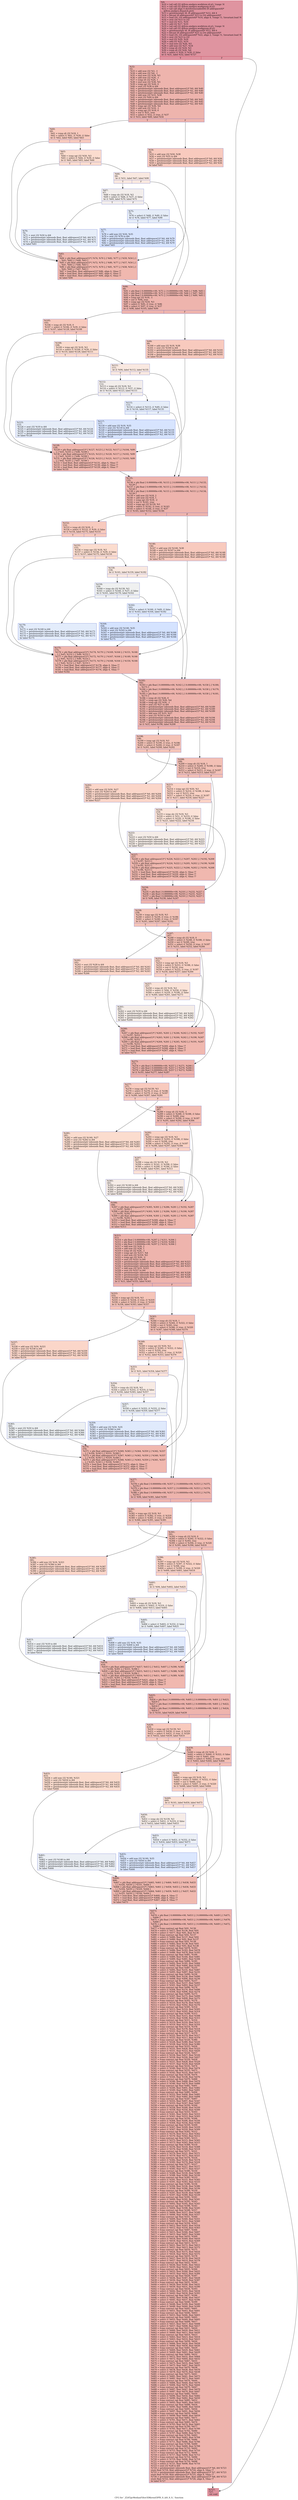 digraph "CFG for '_Z24TgvMedianFilter3DKernel3PfS_S_iiiS_S_S_' function" {
	label="CFG for '_Z24TgvMedianFilter3DKernel3PfS_S_iiiS_S_S_' function";

	Node0x62f1a20 [shape=record,color="#b70d28ff", style=filled, fillcolor="#b70d2870",label="{%9:\l  %10 = tail call i32 @llvm.amdgcn.workitem.id.x(), !range !4\l  %11 = tail call i32 @llvm.amdgcn.workgroup.id.x()\l  %12 = tail call align 4 dereferenceable(64) i8 addrspace(4)*\l... @llvm.amdgcn.dispatch.ptr()\l  %13 = getelementptr i8, i8 addrspace(4)* %12, i64 4\l  %14 = bitcast i8 addrspace(4)* %13 to i16 addrspace(4)*\l  %15 = load i16, i16 addrspace(4)* %14, align 4, !range !5, !invariant.load !6\l  %16 = zext i16 %15 to i32\l  %17 = mul i32 %11, %16\l  %18 = add i32 %17, %10\l  %19 = tail call i32 @llvm.amdgcn.workitem.id.y(), !range !4\l  %20 = tail call i32 @llvm.amdgcn.workgroup.id.y()\l  %21 = getelementptr i8, i8 addrspace(4)* %12, i64 6\l  %22 = bitcast i8 addrspace(4)* %21 to i16 addrspace(4)*\l  %23 = load i16, i16 addrspace(4)* %22, align 2, !range !5, !invariant.load !6\l  %24 = zext i16 %23 to i32\l  %25 = mul i32 %20, %24\l  %26 = add i32 %25, %19\l  %27 = mul nsw i32 %26, %5\l  %28 = add nsw i32 %27, %18\l  %29 = icmp slt i32 %18, %3\l  %30 = icmp slt i32 %26, %4\l  %31 = select i1 %29, i1 %30, i1 false\l  br i1 %31, label %32, label %727\l|{<s0>T|<s1>F}}"];
	Node0x62f1a20:s0 -> Node0x62f60f0;
	Node0x62f1a20:s1 -> Node0x62f6180;
	Node0x62f60f0 [shape=record,color="#3d50c3ff", style=filled, fillcolor="#d8564670",label="{%32:\l32:                                               \l  %33 = add nsw i32 %3, -1\l  %34 = add nsw i32 %4, -1\l  %35 = mul nsw i32 %34, %5\l  %36 = add nsw i32 %26, -1\l  %37 = icmp slt i32 %26, 1\l  %38 = mul nsw i32 %36, %5\l  %39 = icmp sgt i32 %26, 0\l  %40 = sext i32 %38 to i64\l  %41 = getelementptr inbounds float, float addrspace(1)* %0, i64 %40\l  %42 = getelementptr inbounds float, float addrspace(1)* %1, i64 %40\l  %43 = getelementptr inbounds float, float addrspace(1)* %2, i64 %40\l  %44 = add nsw i32 %33, %38\l  %45 = sext i32 %44 to i64\l  %46 = getelementptr inbounds float, float addrspace(1)* %0, i64 %45\l  %47 = getelementptr inbounds float, float addrspace(1)* %1, i64 %45\l  %48 = getelementptr inbounds float, float addrspace(1)* %2, i64 %45\l  %49 = icmp sgt i32 %36, %4\l  %50 = add nsw i32 %18, -1\l  %51 = icmp sgt i32 %18, 0\l  %52 = xor i1 %51, true\l  %53 = select i1 %52, i1 true, i1 %37\l  br i1 %53, label %60, label %54\l|{<s0>T|<s1>F}}"];
	Node0x62f60f0:s0 -> Node0x62f70b0;
	Node0x62f60f0:s1 -> Node0x62f7100;
	Node0x62f7100 [shape=record,color="#3d50c3ff", style=filled, fillcolor="#ef886b70",label="{%54:\l54:                                               \l  %55 = add nsw i32 %50, %38\l  %56 = sext i32 %55 to i64\l  %57 = getelementptr inbounds float, float addrspace(1)* %0, i64 %56\l  %58 = getelementptr inbounds float, float addrspace(1)* %1, i64 %56\l  %59 = getelementptr inbounds float, float addrspace(1)* %2, i64 %56\l  br label %83\l}"];
	Node0x62f7100 -> Node0x62f7520;
	Node0x62f70b0 [shape=record,color="#3d50c3ff", style=filled, fillcolor="#ef886b70",label="{%60:\l60:                                               \l  %61 = icmp slt i32 %18, 1\l  %62 = select i1 %61, i1 %39, i1 false\l  br i1 %62, label %83, label %63\l|{<s0>T|<s1>F}}"];
	Node0x62f70b0:s0 -> Node0x62f7520;
	Node0x62f70b0:s1 -> Node0x62f7720;
	Node0x62f7720 [shape=record,color="#3d50c3ff", style=filled, fillcolor="#f7af9170",label="{%63:\l63:                                               \l  %64 = icmp sgt i32 %50, %3\l  %65 = select i1 %64, i1 %39, i1 false\l  br i1 %65, label %83, label %66\l|{<s0>T|<s1>F}}"];
	Node0x62f7720:s0 -> Node0x62f7520;
	Node0x62f7720:s1 -> Node0x62f6370;
	Node0x62f6370 [shape=record,color="#3d50c3ff", style=filled, fillcolor="#f1ccb870",label="{%66:\l66:                                               \l  br i1 %51, label %67, label %90\l|{<s0>T|<s1>F}}"];
	Node0x62f6370:s0 -> Node0x62f6470;
	Node0x62f6370:s1 -> Node0x62f7cc0;
	Node0x62f6470 [shape=record,color="#3d50c3ff", style=filled, fillcolor="#e3d9d370",label="{%67:\l67:                                               \l  %68 = icmp sle i32 %18, %3\l  %69 = select i1 %68, i1 %37, i1 false\l  br i1 %69, label %70, label %75\l|{<s0>T|<s1>F}}"];
	Node0x62f6470:s0 -> Node0x62f7f40;
	Node0x62f6470:s1 -> Node0x62f7f90;
	Node0x62f7f40 [shape=record,color="#3d50c3ff", style=filled, fillcolor="#c7d7f070",label="{%70:\l70:                                               \l  %71 = zext i32 %50 to i64\l  %72 = getelementptr inbounds float, float addrspace(1)* %0, i64 %71\l  %73 = getelementptr inbounds float, float addrspace(1)* %1, i64 %71\l  %74 = getelementptr inbounds float, float addrspace(1)* %2, i64 %71\l  br label %83\l}"];
	Node0x62f7f40 -> Node0x62f7520;
	Node0x62f7f90 [shape=record,color="#3d50c3ff", style=filled, fillcolor="#c7d7f070",label="{%75:\l75:                                               \l  %76 = select i1 %68, i1 %49, i1 false\l  br i1 %76, label %77, label %90\l|{<s0>T|<s1>F}}"];
	Node0x62f7f90:s0 -> Node0x62f8440;
	Node0x62f7f90:s1 -> Node0x62f7cc0;
	Node0x62f8440 [shape=record,color="#3d50c3ff", style=filled, fillcolor="#a5c3fe70",label="{%77:\l77:                                               \l  %78 = add nsw i32 %50, %35\l  %79 = sext i32 %78 to i64\l  %80 = getelementptr inbounds float, float addrspace(1)* %0, i64 %79\l  %81 = getelementptr inbounds float, float addrspace(1)* %1, i64 %79\l  %82 = getelementptr inbounds float, float addrspace(1)* %2, i64 %79\l  br label %83\l}"];
	Node0x62f8440 -> Node0x62f7520;
	Node0x62f7520 [shape=record,color="#3d50c3ff", style=filled, fillcolor="#dc5d4a70",label="{%83:\l83:                                               \l  %84 = phi float addrspace(1)* [ %74, %70 ], [ %82, %77 ], [ %59, %54 ], [\l... %43, %60 ], [ %48, %63 ]\l  %85 = phi float addrspace(1)* [ %72, %70 ], [ %80, %77 ], [ %57, %54 ], [\l... %41, %60 ], [ %46, %63 ]\l  %86 = phi float addrspace(1)* [ %73, %70 ], [ %81, %77 ], [ %58, %54 ], [\l... %42, %60 ], [ %47, %63 ]\l  %87 = load float, float addrspace(1)* %86, align 4, !tbaa !7\l  %88 = load float, float addrspace(1)* %85, align 4, !tbaa !7\l  %89 = load float, float addrspace(1)* %84, align 4, !tbaa !7\l  br label %90\l}"];
	Node0x62f7520 -> Node0x62f7cc0;
	Node0x62f7cc0 [shape=record,color="#3d50c3ff", style=filled, fillcolor="#d8564670",label="{%90:\l90:                                               \l  %91 = phi float [ 0.000000e+00, %75 ], [ 0.000000e+00, %66 ], [ %88, %83 ]\l  %92 = phi float [ 0.000000e+00, %75 ], [ 0.000000e+00, %66 ], [ %87, %83 ]\l  %93 = phi float [ 0.000000e+00, %75 ], [ 0.000000e+00, %66 ], [ %89, %83 ]\l  %94 = icmp sgt i32 %18, -1\l  %95 = xor i1 %94, true\l  %96 = icmp sge i32 %18, %3\l  %97 = select i1 %95, i1 true, i1 %96\l  %98 = select i1 %97, i1 true, i1 %37\l  br i1 %98, label %105, label %99\l|{<s0>T|<s1>F}}"];
	Node0x62f7cc0:s0 -> Node0x62fa400;
	Node0x62f7cc0:s1 -> Node0x62fa490;
	Node0x62fa490 [shape=record,color="#3d50c3ff", style=filled, fillcolor="#ef886b70",label="{%99:\l99:                                               \l  %100 = add nsw i32 %18, %38\l  %101 = sext i32 %100 to i64\l  %102 = getelementptr inbounds float, float addrspace(1)* %0, i64 %101\l  %103 = getelementptr inbounds float, float addrspace(1)* %1, i64 %101\l  %104 = getelementptr inbounds float, float addrspace(1)* %2, i64 %101\l  br label %128\l}"];
	Node0x62fa490 -> Node0x62fa8b0;
	Node0x62fa400 [shape=record,color="#3d50c3ff", style=filled, fillcolor="#ef886b70",label="{%105:\l105:                                              \l  %106 = icmp slt i32 %18, 0\l  %107 = select i1 %106, i1 %39, i1 false\l  br i1 %107, label %128, label %108\l|{<s0>T|<s1>F}}"];
	Node0x62fa400:s0 -> Node0x62fa8b0;
	Node0x62fa400:s1 -> Node0x62faab0;
	Node0x62faab0 [shape=record,color="#3d50c3ff", style=filled, fillcolor="#f7af9170",label="{%108:\l108:                                              \l  %109 = icmp sgt i32 %18, %3\l  %110 = select i1 %109, i1 %39, i1 false\l  br i1 %110, label %128, label %111\l|{<s0>T|<s1>F}}"];
	Node0x62faab0:s0 -> Node0x62fa8b0;
	Node0x62faab0:s1 -> Node0x62facf0;
	Node0x62facf0 [shape=record,color="#3d50c3ff", style=filled, fillcolor="#f1ccb870",label="{%111:\l111:                                              \l  br i1 %94, label %112, label %135\l|{<s0>T|<s1>F}}"];
	Node0x62facf0:s0 -> Node0x62fadf0;
	Node0x62facf0:s1 -> Node0x62fae40;
	Node0x62fadf0 [shape=record,color="#3d50c3ff", style=filled, fillcolor="#e3d9d370",label="{%112:\l112:                                              \l  %113 = icmp slt i32 %18, %3\l  %114 = select i1 %113, i1 %37, i1 false\l  br i1 %114, label %123, label %115\l|{<s0>T|<s1>F}}"];
	Node0x62fadf0:s0 -> Node0x62fb0c0;
	Node0x62fadf0:s1 -> Node0x62fb110;
	Node0x62fb110 [shape=record,color="#3d50c3ff", style=filled, fillcolor="#c7d7f070",label="{%115:\l115:                                              \l  %116 = select i1 %113, i1 %49, i1 false\l  br i1 %116, label %117, label %135\l|{<s0>T|<s1>F}}"];
	Node0x62fb110:s0 -> Node0x62fb300;
	Node0x62fb110:s1 -> Node0x62fae40;
	Node0x62fb300 [shape=record,color="#3d50c3ff", style=filled, fillcolor="#a5c3fe70",label="{%117:\l117:                                              \l  %118 = add nsw i32 %18, %35\l  %119 = sext i32 %118 to i64\l  %120 = getelementptr inbounds float, float addrspace(1)* %0, i64 %119\l  %121 = getelementptr inbounds float, float addrspace(1)* %1, i64 %119\l  %122 = getelementptr inbounds float, float addrspace(1)* %2, i64 %119\l  br label %128\l}"];
	Node0x62fb300 -> Node0x62fa8b0;
	Node0x62fb0c0 [shape=record,color="#3d50c3ff", style=filled, fillcolor="#c7d7f070",label="{%123:\l123:                                              \l  %124 = zext i32 %18 to i64\l  %125 = getelementptr inbounds float, float addrspace(1)* %0, i64 %124\l  %126 = getelementptr inbounds float, float addrspace(1)* %1, i64 %124\l  %127 = getelementptr inbounds float, float addrspace(1)* %2, i64 %124\l  br label %128\l}"];
	Node0x62fb0c0 -> Node0x62fa8b0;
	Node0x62fa8b0 [shape=record,color="#3d50c3ff", style=filled, fillcolor="#dc5d4a70",label="{%128:\l128:                                              \l  %129 = phi float addrspace(1)* [ %127, %123 ], [ %122, %117 ], [ %104, %99\l... ], [ %43, %105 ], [ %48, %108 ]\l  %130 = phi float addrspace(1)* [ %125, %123 ], [ %120, %117 ], [ %102, %99\l... ], [ %41, %105 ], [ %46, %108 ]\l  %131 = phi float addrspace(1)* [ %126, %123 ], [ %121, %117 ], [ %103, %99\l... ], [ %42, %105 ], [ %47, %108 ]\l  %132 = load float, float addrspace(1)* %131, align 4, !tbaa !7\l  %133 = load float, float addrspace(1)* %130, align 4, !tbaa !7\l  %134 = load float, float addrspace(1)* %129, align 4, !tbaa !7\l  br label %135\l}"];
	Node0x62fa8b0 -> Node0x62fae40;
	Node0x62fae40 [shape=record,color="#3d50c3ff", style=filled, fillcolor="#d8564670",label="{%135:\l135:                                              \l  %136 = phi float [ 0.000000e+00, %115 ], [ 0.000000e+00, %111 ], [ %133,\l... %128 ]\l  %137 = phi float [ 0.000000e+00, %115 ], [ 0.000000e+00, %111 ], [ %132,\l... %128 ]\l  %138 = phi float [ 0.000000e+00, %115 ], [ 0.000000e+00, %111 ], [ %134,\l... %128 ]\l  %139 = add nsw i32 %18, 2\l  %140 = add nsw i32 %18, 1\l  %141 = icmp sgt i32 %18, -2\l  %142 = xor i1 %141, true\l  %143 = icmp sgt i32 %139, %3\l  %144 = select i1 %142, i1 true, i1 %143\l  %145 = select i1 %144, i1 true, i1 %37\l  br i1 %145, label %152, label %146\l|{<s0>T|<s1>F}}"];
	Node0x62fae40:s0 -> Node0x62fca10;
	Node0x62fae40:s1 -> Node0x62fca60;
	Node0x62fca60 [shape=record,color="#3d50c3ff", style=filled, fillcolor="#ef886b70",label="{%146:\l146:                                              \l  %147 = add nsw i32 %140, %38\l  %148 = sext i32 %147 to i64\l  %149 = getelementptr inbounds float, float addrspace(1)* %0, i64 %148\l  %150 = getelementptr inbounds float, float addrspace(1)* %1, i64 %148\l  %151 = getelementptr inbounds float, float addrspace(1)* %2, i64 %148\l  br label %175\l}"];
	Node0x62fca60 -> Node0x62fce40;
	Node0x62fca10 [shape=record,color="#3d50c3ff", style=filled, fillcolor="#ef886b70",label="{%152:\l152:                                              \l  %153 = icmp slt i32 %18, -1\l  %154 = select i1 %153, i1 %39, i1 false\l  br i1 %154, label %175, label %155\l|{<s0>T|<s1>F}}"];
	Node0x62fca10:s0 -> Node0x62fce40;
	Node0x62fca10:s1 -> Node0x62fd040;
	Node0x62fd040 [shape=record,color="#3d50c3ff", style=filled, fillcolor="#f7af9170",label="{%155:\l155:                                              \l  %156 = icmp sge i32 %18, %3\l  %157 = select i1 %156, i1 %39, i1 false\l  br i1 %157, label %175, label %158\l|{<s0>T|<s1>F}}"];
	Node0x62fd040:s0 -> Node0x62fce40;
	Node0x62fd040:s1 -> Node0x62fd280;
	Node0x62fd280 [shape=record,color="#3d50c3ff", style=filled, fillcolor="#f1ccb870",label="{%158:\l158:                                              \l  br i1 %141, label %159, label %182\l|{<s0>T|<s1>F}}"];
	Node0x62fd280:s0 -> Node0x62fd380;
	Node0x62fd280:s1 -> Node0x62fd3d0;
	Node0x62fd380 [shape=record,color="#3d50c3ff", style=filled, fillcolor="#dbdcde70",label="{%159:\l159:                                              \l  %160 = icmp sle i32 %139, %3\l  %161 = select i1 %160, i1 %37, i1 false\l  br i1 %161, label %170, label %162\l|{<s0>T|<s1>F}}"];
	Node0x62fd380:s0 -> Node0x62fd610;
	Node0x62fd380:s1 -> Node0x62fd660;
	Node0x62fd660 [shape=record,color="#3d50c3ff", style=filled, fillcolor="#bfd3f670",label="{%162:\l162:                                              \l  %163 = select i1 %160, i1 %49, i1 false\l  br i1 %163, label %164, label %182\l|{<s0>T|<s1>F}}"];
	Node0x62fd660:s0 -> Node0x62fd810;
	Node0x62fd660:s1 -> Node0x62fd3d0;
	Node0x62fd810 [shape=record,color="#3d50c3ff", style=filled, fillcolor="#a1c0ff70",label="{%164:\l164:                                              \l  %165 = add nsw i32 %140, %35\l  %166 = sext i32 %165 to i64\l  %167 = getelementptr inbounds float, float addrspace(1)* %0, i64 %166\l  %168 = getelementptr inbounds float, float addrspace(1)* %1, i64 %166\l  %169 = getelementptr inbounds float, float addrspace(1)* %2, i64 %166\l  br label %175\l}"];
	Node0x62fd810 -> Node0x62fce40;
	Node0x62fd610 [shape=record,color="#3d50c3ff", style=filled, fillcolor="#bfd3f670",label="{%170:\l170:                                              \l  %171 = zext i32 %140 to i64\l  %172 = getelementptr inbounds float, float addrspace(1)* %0, i64 %171\l  %173 = getelementptr inbounds float, float addrspace(1)* %1, i64 %171\l  %174 = getelementptr inbounds float, float addrspace(1)* %2, i64 %171\l  br label %175\l}"];
	Node0x62fd610 -> Node0x62fce40;
	Node0x62fce40 [shape=record,color="#3d50c3ff", style=filled, fillcolor="#dc5d4a70",label="{%175:\l175:                                              \l  %176 = phi float addrspace(1)* [ %174, %170 ], [ %169, %164 ], [ %151, %146\l... ], [ %43, %152 ], [ %48, %155 ]\l  %177 = phi float addrspace(1)* [ %172, %170 ], [ %167, %164 ], [ %149, %146\l... ], [ %41, %152 ], [ %46, %155 ]\l  %178 = phi float addrspace(1)* [ %173, %170 ], [ %168, %164 ], [ %150, %146\l... ], [ %42, %152 ], [ %47, %155 ]\l  %179 = load float, float addrspace(1)* %178, align 4, !tbaa !7\l  %180 = load float, float addrspace(1)* %177, align 4, !tbaa !7\l  %181 = load float, float addrspace(1)* %176, align 4, !tbaa !7\l  br label %182\l}"];
	Node0x62fce40 -> Node0x62fd3d0;
	Node0x62fd3d0 [shape=record,color="#3d50c3ff", style=filled, fillcolor="#d8564670",label="{%182:\l182:                                              \l  %183 = phi float [ 0.000000e+00, %162 ], [ 0.000000e+00, %158 ], [ %180,\l... %175 ]\l  %184 = phi float [ 0.000000e+00, %162 ], [ 0.000000e+00, %158 ], [ %179,\l... %175 ]\l  %185 = phi float [ 0.000000e+00, %162 ], [ 0.000000e+00, %158 ], [ %181,\l... %175 ]\l  %186 = icmp slt i32 %26, 0\l  %187 = icmp sge i32 %26, %4\l  %188 = icmp sgt i32 %26, -1\l  %189 = sext i32 %27 to i64\l  %190 = getelementptr inbounds float, float addrspace(1)* %0, i64 %189\l  %191 = getelementptr inbounds float, float addrspace(1)* %1, i64 %189\l  %192 = getelementptr inbounds float, float addrspace(1)* %2, i64 %189\l  %193 = add nsw i32 %33, %27\l  %194 = sext i32 %193 to i64\l  %195 = getelementptr inbounds float, float addrspace(1)* %0, i64 %194\l  %196 = getelementptr inbounds float, float addrspace(1)* %1, i64 %194\l  %197 = getelementptr inbounds float, float addrspace(1)* %2, i64 %194\l  br i1 %51, label %198, label %208\l|{<s0>T|<s1>F}}"];
	Node0x62fd3d0:s0 -> Node0x62fedc0;
	Node0x62fd3d0:s1 -> Node0x62fee10;
	Node0x62fedc0 [shape=record,color="#3d50c3ff", style=filled, fillcolor="#e97a5f70",label="{%198:\l198:                                              \l  %199 = icmp sgt i32 %18, %3\l  %200 = select i1 %199, i1 true, i1 %186\l  %201 = select i1 %200, i1 true, i1 %187\l  br i1 %201, label %208, label %202\l|{<s0>T|<s1>F}}"];
	Node0x62fedc0:s0 -> Node0x62fee10;
	Node0x62fedc0:s1 -> Node0x62ff100;
	Node0x62ff100 [shape=record,color="#3d50c3ff", style=filled, fillcolor="#f6a38570",label="{%202:\l202:                                              \l  %203 = add nsw i32 %50, %27\l  %204 = sext i32 %203 to i64\l  %205 = getelementptr inbounds float, float addrspace(1)* %0, i64 %204\l  %206 = getelementptr inbounds float, float addrspace(1)* %1, i64 %204\l  %207 = getelementptr inbounds float, float addrspace(1)* %2, i64 %204\l  br label %227\l}"];
	Node0x62ff100 -> Node0x62ff4e0;
	Node0x62fee10 [shape=record,color="#3d50c3ff", style=filled, fillcolor="#e5705870",label="{%208:\l208:                                              \l  %209 = icmp slt i32 %18, 1\l  %210 = select i1 %209, i1 %188, i1 false\l  %211 = xor i1 %210, true\l  %212 = select i1 %211, i1 true, i1 %187\l  br i1 %212, label %213, label %227\l|{<s0>T|<s1>F}}"];
	Node0x62fee10:s0 -> Node0x62ff820;
	Node0x62fee10:s1 -> Node0x62ff4e0;
	Node0x62ff820 [shape=record,color="#3d50c3ff", style=filled, fillcolor="#f59c7d70",label="{%213:\l213:                                              \l  %214 = icmp sgt i32 %50, %3\l  %215 = select i1 %214, i1 %188, i1 false\l  %216 = xor i1 %215, true\l  %217 = select i1 %216, i1 true, i1 %187\l  br i1 %217, label %218, label %227\l|{<s0>T|<s1>F}}"];
	Node0x62ff820:s0 -> Node0x62ffba0;
	Node0x62ff820:s1 -> Node0x62ff4e0;
	Node0x62ffba0 [shape=record,color="#3d50c3ff", style=filled, fillcolor="#f6bfa670",label="{%218:\l218:                                              \l  %219 = icmp sle i32 %18, %3\l  %220 = select i1 %51, i1 %219, i1 false\l  %221 = select i1 %220, i1 %186, i1 false\l  br i1 %221, label %222, label %234\l|{<s0>T|<s1>F}}"];
	Node0x62ffba0:s0 -> Node0x62ffe90;
	Node0x62ffba0:s1 -> Node0x62ffee0;
	Node0x62ffe90 [shape=record,color="#3d50c3ff", style=filled, fillcolor="#e8d6cc70",label="{%222:\l222:                                              \l  %223 = zext i32 %50 to i64\l  %224 = getelementptr inbounds float, float addrspace(1)* %0, i64 %223\l  %225 = getelementptr inbounds float, float addrspace(1)* %1, i64 %223\l  %226 = getelementptr inbounds float, float addrspace(1)* %2, i64 %223\l  br label %227\l}"];
	Node0x62ffe90 -> Node0x62ff4e0;
	Node0x62ff4e0 [shape=record,color="#3d50c3ff", style=filled, fillcolor="#dc5d4a70",label="{%227:\l227:                                              \l  %228 = phi float addrspace(1)* [ %226, %222 ], [ %207, %202 ], [ %192, %208\l... ], [ %197, %213 ]\l  %229 = phi float addrspace(1)* [ %224, %222 ], [ %205, %202 ], [ %190, %208\l... ], [ %195, %213 ]\l  %230 = phi float addrspace(1)* [ %225, %222 ], [ %206, %202 ], [ %191, %208\l... ], [ %196, %213 ]\l  %231 = load float, float addrspace(1)* %230, align 4, !tbaa !7\l  %232 = load float, float addrspace(1)* %229, align 4, !tbaa !7\l  %233 = load float, float addrspace(1)* %228, align 4, !tbaa !7\l  br label %234\l}"];
	Node0x62ff4e0 -> Node0x62ffee0;
	Node0x62ffee0 [shape=record,color="#3d50c3ff", style=filled, fillcolor="#d8564670",label="{%234:\l234:                                              \l  %235 = phi float [ 0.000000e+00, %218 ], [ %232, %227 ]\l  %236 = phi float [ 0.000000e+00, %218 ], [ %231, %227 ]\l  %237 = phi float [ 0.000000e+00, %218 ], [ %233, %227 ]\l  br i1 %94, label %238, label %247\l|{<s0>T|<s1>F}}"];
	Node0x62ffee0:s0 -> Node0x6300970;
	Node0x62ffee0:s1 -> Node0x63009c0;
	Node0x6300970 [shape=record,color="#3d50c3ff", style=filled, fillcolor="#e97a5f70",label="{%238:\l238:                                              \l  %239 = icmp sge i32 %18, %3\l  %240 = select i1 %239, i1 true, i1 %186\l  %241 = select i1 %240, i1 true, i1 %187\l  br i1 %241, label %247, label %242\l|{<s0>T|<s1>F}}"];
	Node0x6300970:s0 -> Node0x63009c0;
	Node0x6300970:s1 -> Node0x6300cb0;
	Node0x6300cb0 [shape=record,color="#3d50c3ff", style=filled, fillcolor="#f6a38570",label="{%242:\l242:                                              \l  %243 = sext i32 %28 to i64\l  %244 = getelementptr inbounds float, float addrspace(1)* %0, i64 %243\l  %245 = getelementptr inbounds float, float addrspace(1)* %1, i64 %243\l  %246 = getelementptr inbounds float, float addrspace(1)* %2, i64 %243\l  br label %266\l}"];
	Node0x6300cb0 -> Node0x6301000;
	Node0x63009c0 [shape=record,color="#3d50c3ff", style=filled, fillcolor="#e5705870",label="{%247:\l247:                                              \l  %248 = icmp slt i32 %18, 0\l  %249 = select i1 %248, i1 %188, i1 false\l  %250 = xor i1 %249, true\l  %251 = select i1 %250, i1 true, i1 %187\l  br i1 %251, label %252, label %266\l|{<s0>T|<s1>F}}"];
	Node0x63009c0:s0 -> Node0x6301340;
	Node0x63009c0:s1 -> Node0x6301000;
	Node0x6301340 [shape=record,color="#3d50c3ff", style=filled, fillcolor="#f59c7d70",label="{%252:\l252:                                              \l  %253 = icmp sgt i32 %18, %3\l  %254 = select i1 %253, i1 %188, i1 false\l  %255 = xor i1 %254, true\l  %256 = select i1 %255, i1 true, i1 %187\l  br i1 %256, label %257, label %266\l|{<s0>T|<s1>F}}"];
	Node0x6301340:s0 -> Node0x62fba10;
	Node0x6301340:s1 -> Node0x6301000;
	Node0x62fba10 [shape=record,color="#3d50c3ff", style=filled, fillcolor="#f6bfa670",label="{%257:\l257:                                              \l  %258 = icmp slt i32 %18, %3\l  %259 = select i1 %94, i1 %258, i1 false\l  %260 = select i1 %259, i1 %186, i1 false\l  br i1 %260, label %261, label %273\l|{<s0>T|<s1>F}}"];
	Node0x62fba10:s0 -> Node0x62fbd00;
	Node0x62fba10:s1 -> Node0x62fbd50;
	Node0x62fbd00 [shape=record,color="#3d50c3ff", style=filled, fillcolor="#e8d6cc70",label="{%261:\l261:                                              \l  %262 = zext i32 %18 to i64\l  %263 = getelementptr inbounds float, float addrspace(1)* %0, i64 %262\l  %264 = getelementptr inbounds float, float addrspace(1)* %1, i64 %262\l  %265 = getelementptr inbounds float, float addrspace(1)* %2, i64 %262\l  br label %266\l}"];
	Node0x62fbd00 -> Node0x6301000;
	Node0x6301000 [shape=record,color="#3d50c3ff", style=filled, fillcolor="#dc5d4a70",label="{%266:\l266:                                              \l  %267 = phi float addrspace(1)* [ %265, %261 ], [ %246, %242 ], [ %192, %247\l... ], [ %197, %252 ]\l  %268 = phi float addrspace(1)* [ %263, %261 ], [ %244, %242 ], [ %190, %247\l... ], [ %195, %252 ]\l  %269 = phi float addrspace(1)* [ %264, %261 ], [ %245, %242 ], [ %191, %247\l... ], [ %196, %252 ]\l  %270 = load float, float addrspace(1)* %269, align 4, !tbaa !7\l  %271 = load float, float addrspace(1)* %268, align 4, !tbaa !7\l  %272 = load float, float addrspace(1)* %267, align 4, !tbaa !7\l  br label %273\l}"];
	Node0x6301000 -> Node0x62fbd50;
	Node0x62fbd50 [shape=record,color="#3d50c3ff", style=filled, fillcolor="#d8564670",label="{%273:\l273:                                              \l  %274 = phi float [ 0.000000e+00, %257 ], [ %271, %266 ]\l  %275 = phi float [ 0.000000e+00, %257 ], [ %270, %266 ]\l  %276 = phi float [ 0.000000e+00, %257 ], [ %272, %266 ]\l  br i1 %141, label %277, label %287\l|{<s0>T|<s1>F}}"];
	Node0x62fbd50:s0 -> Node0x6302ca0;
	Node0x62fbd50:s1 -> Node0x6302cf0;
	Node0x6302ca0 [shape=record,color="#3d50c3ff", style=filled, fillcolor="#ef886b70",label="{%277:\l277:                                              \l  %278 = icmp sgt i32 %139, %3\l  %279 = select i1 %278, i1 true, i1 %186\l  %280 = select i1 %279, i1 true, i1 %187\l  br i1 %280, label %287, label %281\l|{<s0>T|<s1>F}}"];
	Node0x6302ca0:s0 -> Node0x6302cf0;
	Node0x6302ca0:s1 -> Node0x6302fe0;
	Node0x6302fe0 [shape=record,color="#3d50c3ff", style=filled, fillcolor="#f7af9170",label="{%281:\l281:                                              \l  %282 = add nsw i32 %140, %27\l  %283 = sext i32 %282 to i64\l  %284 = getelementptr inbounds float, float addrspace(1)* %0, i64 %283\l  %285 = getelementptr inbounds float, float addrspace(1)* %1, i64 %283\l  %286 = getelementptr inbounds float, float addrspace(1)* %2, i64 %283\l  br label %306\l}"];
	Node0x6302fe0 -> Node0x63033c0;
	Node0x6302cf0 [shape=record,color="#3d50c3ff", style=filled, fillcolor="#e36c5570",label="{%287:\l287:                                              \l  %288 = icmp slt i32 %18, -1\l  %289 = select i1 %288, i1 %188, i1 false\l  %290 = xor i1 %289, true\l  %291 = select i1 %290, i1 true, i1 %187\l  br i1 %291, label %292, label %306\l|{<s0>T|<s1>F}}"];
	Node0x6302cf0:s0 -> Node0x6303700;
	Node0x6302cf0:s1 -> Node0x63033c0;
	Node0x6303700 [shape=record,color="#3d50c3ff", style=filled, fillcolor="#f4987a70",label="{%292:\l292:                                              \l  %293 = icmp sge i32 %18, %3\l  %294 = select i1 %293, i1 %188, i1 false\l  %295 = xor i1 %294, true\l  %296 = select i1 %295, i1 true, i1 %187\l  br i1 %296, label %297, label %306\l|{<s0>T|<s1>F}}"];
	Node0x6303700:s0 -> Node0x6303a80;
	Node0x6303700:s1 -> Node0x63033c0;
	Node0x6303a80 [shape=record,color="#3d50c3ff", style=filled, fillcolor="#f7bca170",label="{%297:\l297:                                              \l  %298 = icmp sle i32 %139, %3\l  %299 = select i1 %141, i1 %298, i1 false\l  %300 = select i1 %299, i1 %186, i1 false\l  br i1 %300, label %301, label %313\l|{<s0>T|<s1>F}}"];
	Node0x6303a80:s0 -> Node0x6303d70;
	Node0x6303a80:s1 -> Node0x6303dc0;
	Node0x6303d70 [shape=record,color="#3d50c3ff", style=filled, fillcolor="#ead5c970",label="{%301:\l301:                                              \l  %302 = zext i32 %140 to i64\l  %303 = getelementptr inbounds float, float addrspace(1)* %0, i64 %302\l  %304 = getelementptr inbounds float, float addrspace(1)* %1, i64 %302\l  %305 = getelementptr inbounds float, float addrspace(1)* %2, i64 %302\l  br label %306\l}"];
	Node0x6303d70 -> Node0x63033c0;
	Node0x63033c0 [shape=record,color="#3d50c3ff", style=filled, fillcolor="#dc5d4a70",label="{%306:\l306:                                              \l  %307 = phi float addrspace(1)* [ %305, %301 ], [ %286, %281 ], [ %192, %287\l... ], [ %197, %292 ]\l  %308 = phi float addrspace(1)* [ %303, %301 ], [ %284, %281 ], [ %190, %287\l... ], [ %195, %292 ]\l  %309 = phi float addrspace(1)* [ %304, %301 ], [ %285, %281 ], [ %191, %287\l... ], [ %196, %292 ]\l  %310 = load float, float addrspace(1)* %309, align 4, !tbaa !7\l  %311 = load float, float addrspace(1)* %308, align 4, !tbaa !7\l  %312 = load float, float addrspace(1)* %307, align 4, !tbaa !7\l  br label %313\l}"];
	Node0x63033c0 -> Node0x6303dc0;
	Node0x6303dc0 [shape=record,color="#3d50c3ff", style=filled, fillcolor="#d8564670",label="{%313:\l313:                                              \l  %314 = phi float [ 0.000000e+00, %297 ], [ %311, %306 ]\l  %315 = phi float [ 0.000000e+00, %297 ], [ %310, %306 ]\l  %316 = phi float [ 0.000000e+00, %297 ], [ %312, %306 ]\l  %317 = add nsw i32 %26, 2\l  %318 = add nsw i32 %26, 1\l  %319 = icmp slt i32 %26, -1\l  %320 = icmp sgt i32 %317, %4\l  %321 = mul nsw i32 %318, %5\l  %322 = icmp sgt i32 %26, -2\l  %323 = sext i32 %321 to i64\l  %324 = getelementptr inbounds float, float addrspace(1)* %0, i64 %323\l  %325 = getelementptr inbounds float, float addrspace(1)* %1, i64 %323\l  %326 = getelementptr inbounds float, float addrspace(1)* %2, i64 %323\l  %327 = add nsw i32 %33, %321\l  %328 = sext i32 %327 to i64\l  %329 = getelementptr inbounds float, float addrspace(1)* %0, i64 %328\l  %330 = getelementptr inbounds float, float addrspace(1)* %1, i64 %328\l  %331 = getelementptr inbounds float, float addrspace(1)* %2, i64 %328\l  %332 = icmp sge i32 %26, %4\l  br i1 %51, label %333, label %343\l|{<s0>T|<s1>F}}"];
	Node0x6303dc0:s0 -> Node0x6305170;
	Node0x6303dc0:s1 -> Node0x63051c0;
	Node0x6305170 [shape=record,color="#3d50c3ff", style=filled, fillcolor="#e97a5f70",label="{%333:\l333:                                              \l  %334 = icmp sgt i32 %18, %3\l  %335 = select i1 %334, i1 true, i1 %319\l  %336 = select i1 %335, i1 true, i1 %320\l  br i1 %336, label %343, label %337\l|{<s0>T|<s1>F}}"];
	Node0x6305170:s0 -> Node0x63051c0;
	Node0x6305170:s1 -> Node0x63054b0;
	Node0x63054b0 [shape=record,color="#3d50c3ff", style=filled, fillcolor="#f6a38570",label="{%337:\l337:                                              \l  %338 = add nsw i32 %50, %321\l  %339 = sext i32 %338 to i64\l  %340 = getelementptr inbounds float, float addrspace(1)* %0, i64 %339\l  %341 = getelementptr inbounds float, float addrspace(1)* %1, i64 %339\l  %342 = getelementptr inbounds float, float addrspace(1)* %2, i64 %339\l  br label %370\l}"];
	Node0x63054b0 -> Node0x6305890;
	Node0x63051c0 [shape=record,color="#3d50c3ff", style=filled, fillcolor="#e5705870",label="{%343:\l343:                                              \l  %344 = icmp slt i32 %18, 1\l  %345 = select i1 %344, i1 %322, i1 false\l  %346 = xor i1 %345, true\l  %347 = select i1 %346, i1 true, i1 %320\l  br i1 %347, label %348, label %370\l|{<s0>T|<s1>F}}"];
	Node0x63051c0:s0 -> Node0x6305bd0;
	Node0x63051c0:s1 -> Node0x6305890;
	Node0x6305bd0 [shape=record,color="#3d50c3ff", style=filled, fillcolor="#f59c7d70",label="{%348:\l348:                                              \l  %349 = icmp sgt i32 %50, %3\l  %350 = select i1 %349, i1 %322, i1 false\l  %351 = xor i1 %350, true\l  %352 = select i1 %351, i1 true, i1 %320\l  br i1 %352, label %353, label %370\l|{<s0>T|<s1>F}}"];
	Node0x6305bd0:s0 -> Node0x6305f50;
	Node0x6305bd0:s1 -> Node0x6305890;
	Node0x6305f50 [shape=record,color="#3d50c3ff", style=filled, fillcolor="#f6bfa670",label="{%353:\l353:                                              \l  br i1 %51, label %354, label %377\l|{<s0>T|<s1>F}}"];
	Node0x6305f50:s0 -> Node0x6306050;
	Node0x6305f50:s1 -> Node0x63060a0;
	Node0x6306050 [shape=record,color="#3d50c3ff", style=filled, fillcolor="#eed0c070",label="{%354:\l354:                                              \l  %355 = icmp sle i32 %18, %3\l  %356 = select i1 %355, i1 %319, i1 false\l  br i1 %356, label %365, label %357\l|{<s0>T|<s1>F}}"];
	Node0x6306050:s0 -> Node0x63062e0;
	Node0x6306050:s1 -> Node0x6306330;
	Node0x6306330 [shape=record,color="#3d50c3ff", style=filled, fillcolor="#d6dce470",label="{%357:\l357:                                              \l  %358 = select i1 %355, i1 %332, i1 false\l  br i1 %358, label %359, label %377\l|{<s0>T|<s1>F}}"];
	Node0x6306330:s0 -> Node0x63064e0;
	Node0x6306330:s1 -> Node0x63060a0;
	Node0x63064e0 [shape=record,color="#3d50c3ff", style=filled, fillcolor="#b9d0f970",label="{%359:\l359:                                              \l  %360 = add nsw i32 %50, %35\l  %361 = sext i32 %360 to i64\l  %362 = getelementptr inbounds float, float addrspace(1)* %0, i64 %361\l  %363 = getelementptr inbounds float, float addrspace(1)* %1, i64 %361\l  %364 = getelementptr inbounds float, float addrspace(1)* %2, i64 %361\l  br label %370\l}"];
	Node0x63064e0 -> Node0x6305890;
	Node0x63062e0 [shape=record,color="#3d50c3ff", style=filled, fillcolor="#d6dce470",label="{%365:\l365:                                              \l  %366 = zext i32 %50 to i64\l  %367 = getelementptr inbounds float, float addrspace(1)* %0, i64 %366\l  %368 = getelementptr inbounds float, float addrspace(1)* %1, i64 %366\l  %369 = getelementptr inbounds float, float addrspace(1)* %2, i64 %366\l  br label %370\l}"];
	Node0x63062e0 -> Node0x6305890;
	Node0x6305890 [shape=record,color="#3d50c3ff", style=filled, fillcolor="#dc5d4a70",label="{%370:\l370:                                              \l  %371 = phi float addrspace(1)* [ %369, %365 ], [ %364, %359 ], [ %342, %337\l... ], [ %326, %343 ], [ %331, %348 ]\l  %372 = phi float addrspace(1)* [ %367, %365 ], [ %362, %359 ], [ %340, %337\l... ], [ %324, %343 ], [ %329, %348 ]\l  %373 = phi float addrspace(1)* [ %368, %365 ], [ %363, %359 ], [ %341, %337\l... ], [ %325, %343 ], [ %330, %348 ]\l  %374 = load float, float addrspace(1)* %373, align 4, !tbaa !7\l  %375 = load float, float addrspace(1)* %372, align 4, !tbaa !7\l  %376 = load float, float addrspace(1)* %371, align 4, !tbaa !7\l  br label %377\l}"];
	Node0x6305890 -> Node0x63060a0;
	Node0x63060a0 [shape=record,color="#3d50c3ff", style=filled, fillcolor="#d8564670",label="{%377:\l377:                                              \l  %378 = phi float [ 0.000000e+00, %357 ], [ 0.000000e+00, %353 ], [ %375,\l... %370 ]\l  %379 = phi float [ 0.000000e+00, %357 ], [ 0.000000e+00, %353 ], [ %374,\l... %370 ]\l  %380 = phi float [ 0.000000e+00, %357 ], [ 0.000000e+00, %353 ], [ %376,\l... %370 ]\l  br i1 %94, label %381, label %391\l|{<s0>T|<s1>F}}"];
	Node0x63060a0:s0 -> Node0x6307380;
	Node0x63060a0:s1 -> Node0x63073d0;
	Node0x6307380 [shape=record,color="#3d50c3ff", style=filled, fillcolor="#e97a5f70",label="{%381:\l381:                                              \l  %382 = icmp sge i32 %18, %3\l  %383 = select i1 %382, i1 true, i1 %319\l  %384 = select i1 %383, i1 true, i1 %320\l  br i1 %384, label %391, label %385\l|{<s0>T|<s1>F}}"];
	Node0x6307380:s0 -> Node0x63073d0;
	Node0x6307380:s1 -> Node0x63076c0;
	Node0x63076c0 [shape=record,color="#3d50c3ff", style=filled, fillcolor="#f6a38570",label="{%385:\l385:                                              \l  %386 = add nsw i32 %18, %321\l  %387 = sext i32 %386 to i64\l  %388 = getelementptr inbounds float, float addrspace(1)* %0, i64 %387\l  %389 = getelementptr inbounds float, float addrspace(1)* %1, i64 %387\l  %390 = getelementptr inbounds float, float addrspace(1)* %2, i64 %387\l  br label %418\l}"];
	Node0x63076c0 -> Node0x6307aa0;
	Node0x63073d0 [shape=record,color="#3d50c3ff", style=filled, fillcolor="#e5705870",label="{%391:\l391:                                              \l  %392 = icmp slt i32 %18, 0\l  %393 = select i1 %392, i1 %322, i1 false\l  %394 = xor i1 %393, true\l  %395 = select i1 %394, i1 true, i1 %320\l  br i1 %395, label %396, label %418\l|{<s0>T|<s1>F}}"];
	Node0x63073d0:s0 -> Node0x6307de0;
	Node0x63073d0:s1 -> Node0x6307aa0;
	Node0x6307de0 [shape=record,color="#3d50c3ff", style=filled, fillcolor="#f59c7d70",label="{%396:\l396:                                              \l  %397 = icmp sgt i32 %18, %3\l  %398 = select i1 %397, i1 %322, i1 false\l  %399 = xor i1 %398, true\l  %400 = select i1 %399, i1 true, i1 %320\l  br i1 %400, label %401, label %418\l|{<s0>T|<s1>F}}"];
	Node0x6307de0:s0 -> Node0x6308160;
	Node0x6307de0:s1 -> Node0x6307aa0;
	Node0x6308160 [shape=record,color="#3d50c3ff", style=filled, fillcolor="#f6bfa670",label="{%401:\l401:                                              \l  br i1 %94, label %402, label %425\l|{<s0>T|<s1>F}}"];
	Node0x6308160:s0 -> Node0x6308260;
	Node0x6308160:s1 -> Node0x63082b0;
	Node0x6308260 [shape=record,color="#3d50c3ff", style=filled, fillcolor="#eed0c070",label="{%402:\l402:                                              \l  %403 = icmp slt i32 %18, %3\l  %404 = select i1 %403, i1 %319, i1 false\l  br i1 %404, label %413, label %405\l|{<s0>T|<s1>F}}"];
	Node0x6308260:s0 -> Node0x63084f0;
	Node0x6308260:s1 -> Node0x6308540;
	Node0x6308540 [shape=record,color="#3d50c3ff", style=filled, fillcolor="#d6dce470",label="{%405:\l405:                                              \l  %406 = select i1 %403, i1 %332, i1 false\l  br i1 %406, label %407, label %425\l|{<s0>T|<s1>F}}"];
	Node0x6308540:s0 -> Node0x63086f0;
	Node0x6308540:s1 -> Node0x63082b0;
	Node0x63086f0 [shape=record,color="#3d50c3ff", style=filled, fillcolor="#b9d0f970",label="{%407:\l407:                                              \l  %408 = add nsw i32 %18, %35\l  %409 = sext i32 %408 to i64\l  %410 = getelementptr inbounds float, float addrspace(1)* %0, i64 %409\l  %411 = getelementptr inbounds float, float addrspace(1)* %1, i64 %409\l  %412 = getelementptr inbounds float, float addrspace(1)* %2, i64 %409\l  br label %418\l}"];
	Node0x63086f0 -> Node0x6307aa0;
	Node0x63084f0 [shape=record,color="#3d50c3ff", style=filled, fillcolor="#d6dce470",label="{%413:\l413:                                              \l  %414 = zext i32 %18 to i64\l  %415 = getelementptr inbounds float, float addrspace(1)* %0, i64 %414\l  %416 = getelementptr inbounds float, float addrspace(1)* %1, i64 %414\l  %417 = getelementptr inbounds float, float addrspace(1)* %2, i64 %414\l  br label %418\l}"];
	Node0x63084f0 -> Node0x6307aa0;
	Node0x6307aa0 [shape=record,color="#3d50c3ff", style=filled, fillcolor="#dc5d4a70",label="{%418:\l418:                                              \l  %419 = phi float addrspace(1)* [ %417, %413 ], [ %412, %407 ], [ %390, %385\l... ], [ %326, %391 ], [ %331, %396 ]\l  %420 = phi float addrspace(1)* [ %415, %413 ], [ %410, %407 ], [ %388, %385\l... ], [ %324, %391 ], [ %329, %396 ]\l  %421 = phi float addrspace(1)* [ %416, %413 ], [ %411, %407 ], [ %389, %385\l... ], [ %325, %391 ], [ %330, %396 ]\l  %422 = load float, float addrspace(1)* %421, align 4, !tbaa !7\l  %423 = load float, float addrspace(1)* %420, align 4, !tbaa !7\l  %424 = load float, float addrspace(1)* %419, align 4, !tbaa !7\l  br label %425\l}"];
	Node0x6307aa0 -> Node0x63082b0;
	Node0x63082b0 [shape=record,color="#3d50c3ff", style=filled, fillcolor="#d8564670",label="{%425:\l425:                                              \l  %426 = phi float [ 0.000000e+00, %405 ], [ 0.000000e+00, %401 ], [ %423,\l... %418 ]\l  %427 = phi float [ 0.000000e+00, %405 ], [ 0.000000e+00, %401 ], [ %422,\l... %418 ]\l  %428 = phi float [ 0.000000e+00, %405 ], [ 0.000000e+00, %401 ], [ %424,\l... %418 ]\l  br i1 %141, label %429, label %439\l|{<s0>T|<s1>F}}"];
	Node0x63082b0:s0 -> Node0x6309590;
	Node0x63082b0:s1 -> Node0x63095e0;
	Node0x6309590 [shape=record,color="#3d50c3ff", style=filled, fillcolor="#ef886b70",label="{%429:\l429:                                              \l  %430 = icmp sgt i32 %139, %3\l  %431 = select i1 %430, i1 true, i1 %319\l  %432 = select i1 %431, i1 true, i1 %320\l  br i1 %432, label %439, label %433\l|{<s0>T|<s1>F}}"];
	Node0x6309590:s0 -> Node0x63095e0;
	Node0x6309590:s1 -> Node0x63098d0;
	Node0x63098d0 [shape=record,color="#3d50c3ff", style=filled, fillcolor="#f7af9170",label="{%433:\l433:                                              \l  %434 = add nsw i32 %140, %321\l  %435 = sext i32 %434 to i64\l  %436 = getelementptr inbounds float, float addrspace(1)* %0, i64 %435\l  %437 = getelementptr inbounds float, float addrspace(1)* %1, i64 %435\l  %438 = getelementptr inbounds float, float addrspace(1)* %2, i64 %435\l  br label %466\l}"];
	Node0x63098d0 -> Node0x6309cb0;
	Node0x63095e0 [shape=record,color="#3d50c3ff", style=filled, fillcolor="#e36c5570",label="{%439:\l439:                                              \l  %440 = icmp slt i32 %18, -1\l  %441 = select i1 %440, i1 %322, i1 false\l  %442 = xor i1 %441, true\l  %443 = select i1 %442, i1 true, i1 %320\l  br i1 %443, label %444, label %466\l|{<s0>T|<s1>F}}"];
	Node0x63095e0:s0 -> Node0x6309ff0;
	Node0x63095e0:s1 -> Node0x6309cb0;
	Node0x6309ff0 [shape=record,color="#3d50c3ff", style=filled, fillcolor="#f4987a70",label="{%444:\l444:                                              \l  %445 = icmp sge i32 %18, %3\l  %446 = select i1 %445, i1 %322, i1 false\l  %447 = xor i1 %446, true\l  %448 = select i1 %447, i1 true, i1 %320\l  br i1 %448, label %449, label %466\l|{<s0>T|<s1>F}}"];
	Node0x6309ff0:s0 -> Node0x630a370;
	Node0x6309ff0:s1 -> Node0x6309cb0;
	Node0x630a370 [shape=record,color="#3d50c3ff", style=filled, fillcolor="#f7bca170",label="{%449:\l449:                                              \l  br i1 %141, label %450, label %473\l|{<s0>T|<s1>F}}"];
	Node0x630a370:s0 -> Node0x630a470;
	Node0x630a370:s1 -> Node0x630a4c0;
	Node0x630a470 [shape=record,color="#3d50c3ff", style=filled, fillcolor="#ead5c970",label="{%450:\l450:                                              \l  %451 = icmp sle i32 %139, %3\l  %452 = select i1 %451, i1 %319, i1 false\l  br i1 %452, label %461, label %453\l|{<s0>T|<s1>F}}"];
	Node0x630a470:s0 -> Node0x630a700;
	Node0x630a470:s1 -> Node0x630a750;
	Node0x630a750 [shape=record,color="#3d50c3ff", style=filled, fillcolor="#d1dae970",label="{%453:\l453:                                              \l  %454 = select i1 %451, i1 %332, i1 false\l  br i1 %454, label %455, label %473\l|{<s0>T|<s1>F}}"];
	Node0x630a750:s0 -> Node0x630a900;
	Node0x630a750:s1 -> Node0x630a4c0;
	Node0x630a900 [shape=record,color="#3d50c3ff", style=filled, fillcolor="#aec9fc70",label="{%455:\l455:                                              \l  %456 = add nsw i32 %140, %35\l  %457 = sext i32 %456 to i64\l  %458 = getelementptr inbounds float, float addrspace(1)* %0, i64 %457\l  %459 = getelementptr inbounds float, float addrspace(1)* %1, i64 %457\l  %460 = getelementptr inbounds float, float addrspace(1)* %2, i64 %457\l  br label %466\l}"];
	Node0x630a900 -> Node0x6309cb0;
	Node0x630a700 [shape=record,color="#3d50c3ff", style=filled, fillcolor="#d1dae970",label="{%461:\l461:                                              \l  %462 = zext i32 %140 to i64\l  %463 = getelementptr inbounds float, float addrspace(1)* %0, i64 %462\l  %464 = getelementptr inbounds float, float addrspace(1)* %1, i64 %462\l  %465 = getelementptr inbounds float, float addrspace(1)* %2, i64 %462\l  br label %466\l}"];
	Node0x630a700 -> Node0x6309cb0;
	Node0x6309cb0 [shape=record,color="#3d50c3ff", style=filled, fillcolor="#de614d70",label="{%466:\l466:                                              \l  %467 = phi float addrspace(1)* [ %465, %461 ], [ %460, %455 ], [ %438, %433\l... ], [ %326, %439 ], [ %331, %444 ]\l  %468 = phi float addrspace(1)* [ %463, %461 ], [ %458, %455 ], [ %436, %433\l... ], [ %324, %439 ], [ %329, %444 ]\l  %469 = phi float addrspace(1)* [ %464, %461 ], [ %459, %455 ], [ %437, %433\l... ], [ %325, %439 ], [ %330, %444 ]\l  %470 = load float, float addrspace(1)* %469, align 4, !tbaa !7\l  %471 = load float, float addrspace(1)* %468, align 4, !tbaa !7\l  %472 = load float, float addrspace(1)* %467, align 4, !tbaa !7\l  br label %473\l}"];
	Node0x6309cb0 -> Node0x630a4c0;
	Node0x630a4c0 [shape=record,color="#3d50c3ff", style=filled, fillcolor="#d8564670",label="{%473:\l473:                                              \l  %474 = phi float [ 0.000000e+00, %453 ], [ 0.000000e+00, %449 ], [ %471,\l... %466 ]\l  %475 = phi float [ 0.000000e+00, %453 ], [ 0.000000e+00, %449 ], [ %470,\l... %466 ]\l  %476 = phi float [ 0.000000e+00, %453 ], [ 0.000000e+00, %449 ], [ %472,\l... %466 ]\l  %477 = fcmp contract ogt float %91, %136\l  %478 = select i1 %477, float %136, float %91\l  %479 = select i1 %477, float %91, float %136\l  %480 = fcmp contract ogt float %92, %137\l  %481 = select i1 %480, float %137, float %92\l  %482 = select i1 %480, float %92, float %137\l  %483 = fcmp contract ogt float %93, %138\l  %484 = select i1 %483, float %138, float %93\l  %485 = select i1 %483, float %93, float %138\l  %486 = fcmp contract ogt float %478, %183\l  %487 = select i1 %486, float %183, float %478\l  %488 = select i1 %486, float %478, float %183\l  %489 = fcmp contract ogt float %481, %184\l  %490 = select i1 %489, float %184, float %481\l  %491 = select i1 %489, float %481, float %184\l  %492 = fcmp contract ogt float %484, %185\l  %493 = select i1 %492, float %185, float %484\l  %494 = select i1 %492, float %484, float %185\l  %495 = fcmp contract ogt float %487, %235\l  %496 = select i1 %495, float %235, float %487\l  %497 = select i1 %495, float %487, float %235\l  %498 = fcmp contract ogt float %490, %236\l  %499 = select i1 %498, float %236, float %490\l  %500 = select i1 %498, float %490, float %236\l  %501 = fcmp contract ogt float %493, %237\l  %502 = select i1 %501, float %237, float %493\l  %503 = select i1 %501, float %493, float %237\l  %504 = fcmp contract ogt float %496, %274\l  %505 = select i1 %504, float %274, float %496\l  %506 = select i1 %504, float %496, float %274\l  %507 = fcmp contract ogt float %499, %275\l  %508 = select i1 %507, float %275, float %499\l  %509 = select i1 %507, float %499, float %275\l  %510 = fcmp contract ogt float %502, %276\l  %511 = select i1 %510, float %276, float %502\l  %512 = select i1 %510, float %502, float %276\l  %513 = fcmp contract ogt float %505, %314\l  %514 = select i1 %513, float %314, float %505\l  %515 = select i1 %513, float %505, float %314\l  %516 = fcmp contract ogt float %508, %315\l  %517 = select i1 %516, float %315, float %508\l  %518 = select i1 %516, float %508, float %315\l  %519 = fcmp contract ogt float %511, %316\l  %520 = select i1 %519, float %316, float %511\l  %521 = select i1 %519, float %511, float %316\l  %522 = fcmp contract ogt float %514, %378\l  %523 = select i1 %522, float %378, float %514\l  %524 = select i1 %522, float %514, float %378\l  %525 = fcmp contract ogt float %517, %379\l  %526 = select i1 %525, float %379, float %517\l  %527 = select i1 %525, float %517, float %379\l  %528 = fcmp contract ogt float %520, %380\l  %529 = select i1 %528, float %380, float %520\l  %530 = select i1 %528, float %520, float %380\l  %531 = fcmp contract ogt float %523, %426\l  %532 = select i1 %531, float %426, float %523\l  %533 = select i1 %531, float %523, float %426\l  %534 = fcmp contract ogt float %526, %427\l  %535 = select i1 %534, float %427, float %526\l  %536 = select i1 %534, float %526, float %427\l  %537 = fcmp contract ogt float %529, %428\l  %538 = select i1 %537, float %428, float %529\l  %539 = select i1 %537, float %529, float %428\l  %540 = fcmp contract ogt float %532, %474\l  %541 = select i1 %540, float %532, float %474\l  %542 = fcmp contract ogt float %535, %475\l  %543 = select i1 %542, float %535, float %475\l  %544 = fcmp contract ogt float %538, %476\l  %545 = select i1 %544, float %538, float %476\l  %546 = fcmp contract ogt float %479, %488\l  %547 = select i1 %546, float %488, float %479\l  %548 = select i1 %546, float %479, float %488\l  %549 = fcmp contract ogt float %482, %491\l  %550 = select i1 %549, float %491, float %482\l  %551 = select i1 %549, float %482, float %491\l  %552 = fcmp contract ogt float %485, %494\l  %553 = select i1 %552, float %494, float %485\l  %554 = select i1 %552, float %485, float %494\l  %555 = fcmp contract ogt float %547, %497\l  %556 = select i1 %555, float %497, float %547\l  %557 = select i1 %555, float %547, float %497\l  %558 = fcmp contract ogt float %550, %500\l  %559 = select i1 %558, float %500, float %550\l  %560 = select i1 %558, float %550, float %500\l  %561 = fcmp contract ogt float %553, %503\l  %562 = select i1 %561, float %503, float %553\l  %563 = select i1 %561, float %553, float %503\l  %564 = fcmp contract ogt float %556, %506\l  %565 = select i1 %564, float %506, float %556\l  %566 = select i1 %564, float %556, float %506\l  %567 = fcmp contract ogt float %559, %509\l  %568 = select i1 %567, float %509, float %559\l  %569 = select i1 %567, float %559, float %509\l  %570 = fcmp contract ogt float %562, %512\l  %571 = select i1 %570, float %512, float %562\l  %572 = select i1 %570, float %562, float %512\l  %573 = fcmp contract ogt float %565, %515\l  %574 = select i1 %573, float %515, float %565\l  %575 = select i1 %573, float %565, float %515\l  %576 = fcmp contract ogt float %568, %518\l  %577 = select i1 %576, float %518, float %568\l  %578 = select i1 %576, float %568, float %518\l  %579 = fcmp contract ogt float %571, %521\l  %580 = select i1 %579, float %521, float %571\l  %581 = select i1 %579, float %571, float %521\l  %582 = fcmp contract ogt float %574, %524\l  %583 = select i1 %582, float %524, float %574\l  %584 = select i1 %582, float %574, float %524\l  %585 = fcmp contract ogt float %577, %527\l  %586 = select i1 %585, float %527, float %577\l  %587 = select i1 %585, float %577, float %527\l  %588 = fcmp contract ogt float %580, %530\l  %589 = select i1 %588, float %530, float %580\l  %590 = select i1 %588, float %580, float %530\l  %591 = fcmp contract ogt float %583, %533\l  %592 = select i1 %591, float %533, float %583\l  %593 = select i1 %591, float %583, float %533\l  %594 = fcmp contract ogt float %586, %536\l  %595 = select i1 %594, float %536, float %586\l  %596 = select i1 %594, float %586, float %536\l  %597 = fcmp contract ogt float %589, %539\l  %598 = select i1 %597, float %539, float %589\l  %599 = select i1 %597, float %589, float %539\l  %600 = fcmp contract ogt float %592, %541\l  %601 = select i1 %600, float %592, float %541\l  %602 = fcmp contract ogt float %595, %543\l  %603 = select i1 %602, float %595, float %543\l  %604 = fcmp contract ogt float %598, %545\l  %605 = select i1 %604, float %598, float %545\l  %606 = fcmp contract ogt float %548, %557\l  %607 = select i1 %606, float %557, float %548\l  %608 = select i1 %606, float %548, float %557\l  %609 = fcmp contract ogt float %551, %560\l  %610 = select i1 %609, float %560, float %551\l  %611 = select i1 %609, float %551, float %560\l  %612 = fcmp contract ogt float %554, %563\l  %613 = select i1 %612, float %563, float %554\l  %614 = select i1 %612, float %554, float %563\l  %615 = fcmp contract ogt float %607, %566\l  %616 = select i1 %615, float %566, float %607\l  %617 = select i1 %615, float %607, float %566\l  %618 = fcmp contract ogt float %610, %569\l  %619 = select i1 %618, float %569, float %610\l  %620 = select i1 %618, float %610, float %569\l  %621 = fcmp contract ogt float %613, %572\l  %622 = select i1 %621, float %572, float %613\l  %623 = select i1 %621, float %613, float %572\l  %624 = fcmp contract ogt float %616, %575\l  %625 = select i1 %624, float %575, float %616\l  %626 = select i1 %624, float %616, float %575\l  %627 = fcmp contract ogt float %619, %578\l  %628 = select i1 %627, float %578, float %619\l  %629 = select i1 %627, float %619, float %578\l  %630 = fcmp contract ogt float %622, %581\l  %631 = select i1 %630, float %581, float %622\l  %632 = select i1 %630, float %622, float %581\l  %633 = fcmp contract ogt float %625, %584\l  %634 = select i1 %633, float %584, float %625\l  %635 = select i1 %633, float %625, float %584\l  %636 = fcmp contract ogt float %628, %587\l  %637 = select i1 %636, float %587, float %628\l  %638 = select i1 %636, float %628, float %587\l  %639 = fcmp contract ogt float %631, %590\l  %640 = select i1 %639, float %590, float %631\l  %641 = select i1 %639, float %631, float %590\l  %642 = fcmp contract ogt float %634, %593\l  %643 = select i1 %642, float %593, float %634\l  %644 = select i1 %642, float %634, float %593\l  %645 = fcmp contract ogt float %637, %596\l  %646 = select i1 %645, float %596, float %637\l  %647 = select i1 %645, float %637, float %596\l  %648 = fcmp contract ogt float %640, %599\l  %649 = select i1 %648, float %599, float %640\l  %650 = select i1 %648, float %640, float %599\l  %651 = fcmp contract ogt float %643, %601\l  %652 = select i1 %651, float %643, float %601\l  %653 = fcmp contract ogt float %646, %603\l  %654 = select i1 %653, float %646, float %603\l  %655 = fcmp contract ogt float %649, %605\l  %656 = select i1 %655, float %649, float %605\l  %657 = fcmp contract ogt float %608, %617\l  %658 = select i1 %657, float %617, float %608\l  %659 = select i1 %657, float %608, float %617\l  %660 = fcmp contract ogt float %611, %620\l  %661 = select i1 %660, float %620, float %611\l  %662 = select i1 %660, float %611, float %620\l  %663 = fcmp contract ogt float %614, %623\l  %664 = select i1 %663, float %623, float %614\l  %665 = select i1 %663, float %614, float %623\l  %666 = fcmp contract ogt float %658, %626\l  %667 = select i1 %666, float %626, float %658\l  %668 = select i1 %666, float %658, float %626\l  %669 = fcmp contract ogt float %661, %629\l  %670 = select i1 %669, float %629, float %661\l  %671 = select i1 %669, float %661, float %629\l  %672 = fcmp contract ogt float %664, %632\l  %673 = select i1 %672, float %632, float %664\l  %674 = select i1 %672, float %664, float %632\l  %675 = fcmp contract ogt float %667, %635\l  %676 = select i1 %675, float %635, float %667\l  %677 = select i1 %675, float %667, float %635\l  %678 = fcmp contract ogt float %670, %638\l  %679 = select i1 %678, float %638, float %670\l  %680 = select i1 %678, float %670, float %638\l  %681 = fcmp contract ogt float %673, %641\l  %682 = select i1 %681, float %641, float %673\l  %683 = select i1 %681, float %673, float %641\l  %684 = fcmp contract ogt float %676, %644\l  %685 = select i1 %684, float %644, float %676\l  %686 = select i1 %684, float %676, float %644\l  %687 = fcmp contract ogt float %679, %647\l  %688 = select i1 %687, float %647, float %679\l  %689 = select i1 %687, float %679, float %647\l  %690 = fcmp contract ogt float %682, %650\l  %691 = select i1 %690, float %650, float %682\l  %692 = select i1 %690, float %682, float %650\l  %693 = fcmp contract ogt float %685, %652\l  %694 = select i1 %693, float %685, float %652\l  %695 = fcmp contract ogt float %688, %654\l  %696 = select i1 %695, float %688, float %654\l  %697 = fcmp contract ogt float %691, %656\l  %698 = select i1 %697, float %691, float %656\l  %699 = fcmp contract ogt float %659, %668\l  %700 = select i1 %699, float %668, float %659\l  %701 = fcmp contract ogt float %662, %671\l  %702 = select i1 %701, float %671, float %662\l  %703 = fcmp contract ogt float %665, %674\l  %704 = select i1 %703, float %674, float %665\l  %705 = fcmp contract ogt float %700, %677\l  %706 = select i1 %705, float %677, float %700\l  %707 = fcmp contract ogt float %702, %680\l  %708 = select i1 %707, float %680, float %702\l  %709 = fcmp contract ogt float %704, %683\l  %710 = select i1 %709, float %683, float %704\l  %711 = fcmp contract ogt float %706, %686\l  %712 = select i1 %711, float %686, float %706\l  %713 = fcmp contract ogt float %708, %689\l  %714 = select i1 %713, float %689, float %708\l  %715 = fcmp contract ogt float %710, %692\l  %716 = select i1 %715, float %692, float %710\l  %717 = fcmp contract ogt float %712, %694\l  %718 = select i1 %717, float %694, float %712\l  %719 = fcmp contract ogt float %714, %696\l  %720 = select i1 %719, float %696, float %714\l  %721 = fcmp contract ogt float %716, %698\l  %722 = select i1 %721, float %698, float %716\l  %723 = sext i32 %28 to i64\l  %724 = getelementptr inbounds float, float addrspace(1)* %6, i64 %723\l  store float %718, float addrspace(1)* %724, align 4, !tbaa !7\l  %725 = getelementptr inbounds float, float addrspace(1)* %7, i64 %723\l  store float %720, float addrspace(1)* %725, align 4, !tbaa !7\l  %726 = getelementptr inbounds float, float addrspace(1)* %8, i64 %723\l  store float %722, float addrspace(1)* %726, align 4, !tbaa !7\l  br label %727\l}"];
	Node0x630a4c0 -> Node0x62f6180;
	Node0x62f6180 [shape=record,color="#b70d28ff", style=filled, fillcolor="#b70d2870",label="{%727:\l727:                                              \l  ret void\l}"];
}
